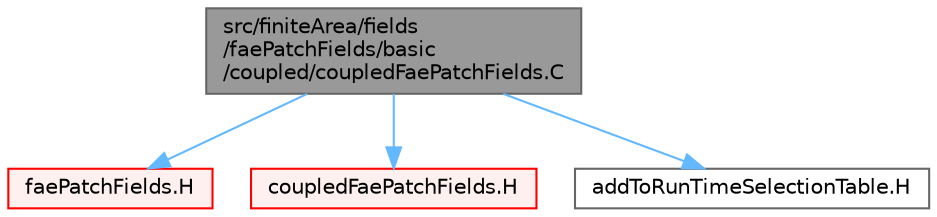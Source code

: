 digraph "src/finiteArea/fields/faePatchFields/basic/coupled/coupledFaePatchFields.C"
{
 // LATEX_PDF_SIZE
  bgcolor="transparent";
  edge [fontname=Helvetica,fontsize=10,labelfontname=Helvetica,labelfontsize=10];
  node [fontname=Helvetica,fontsize=10,shape=box,height=0.2,width=0.4];
  Node1 [id="Node000001",label="src/finiteArea/fields\l/faePatchFields/basic\l/coupled/coupledFaePatchFields.C",height=0.2,width=0.4,color="gray40", fillcolor="grey60", style="filled", fontcolor="black",tooltip=" "];
  Node1 -> Node2 [id="edge1_Node000001_Node000002",color="steelblue1",style="solid",tooltip=" "];
  Node2 [id="Node000002",label="faePatchFields.H",height=0.2,width=0.4,color="red", fillcolor="#FFF0F0", style="filled",URL="$faePatchFields_8H.html",tooltip="Declarations for faePatchField types."];
  Node1 -> Node240 [id="edge2_Node000001_Node000240",color="steelblue1",style="solid",tooltip=" "];
  Node240 [id="Node000240",label="coupledFaePatchFields.H",height=0.2,width=0.4,color="red", fillcolor="#FFF0F0", style="filled",URL="$coupledFaePatchFields_8H.html",tooltip=" "];
  Node1 -> Node245 [id="edge3_Node000001_Node000245",color="steelblue1",style="solid",tooltip=" "];
  Node245 [id="Node000245",label="addToRunTimeSelectionTable.H",height=0.2,width=0.4,color="grey40", fillcolor="white", style="filled",URL="$addToRunTimeSelectionTable_8H.html",tooltip="Macros for easy insertion into run-time selection tables."];
}
